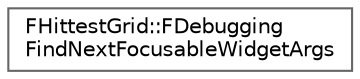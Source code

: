 digraph "Graphical Class Hierarchy"
{
 // INTERACTIVE_SVG=YES
 // LATEX_PDF_SIZE
  bgcolor="transparent";
  edge [fontname=Helvetica,fontsize=10,labelfontname=Helvetica,labelfontsize=10];
  node [fontname=Helvetica,fontsize=10,shape=box,height=0.2,width=0.4];
  rankdir="LR";
  Node0 [id="Node000000",label="FHittestGrid::FDebugging\lFindNextFocusableWidgetArgs",height=0.2,width=0.4,color="grey40", fillcolor="white", style="filled",URL="$d9/d49/structFHittestGrid_1_1FDebuggingFindNextFocusableWidgetArgs.html",tooltip=" "];
}
